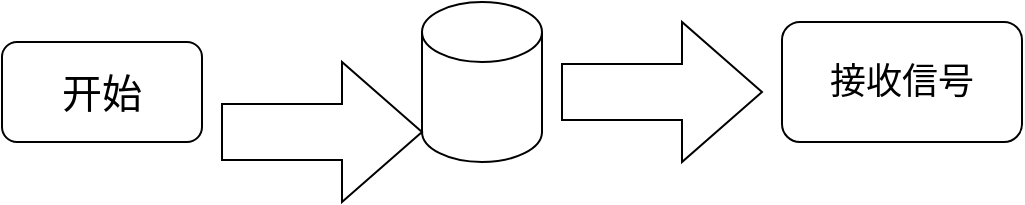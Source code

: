 <mxfile version="24.8.3">
  <diagram name="第 1 页" id="DJTR9RIW7RjRUOTSr0UA">
    <mxGraphModel dx="1194" dy="660" grid="1" gridSize="10" guides="1" tooltips="1" connect="1" arrows="1" fold="1" page="1" pageScale="1" pageWidth="827" pageHeight="1169" math="0" shadow="0">
      <root>
        <mxCell id="0" />
        <mxCell id="1" parent="0" />
        <mxCell id="P_8utI7oJRzgSjE-ICU--1" value="&lt;font style=&quot;font-size: 20px;&quot;&gt;开始&lt;/font&gt;" style="rounded=1;whiteSpace=wrap;html=1;" parent="1" vertex="1">
          <mxGeometry x="100" y="240" width="100" height="50" as="geometry" />
        </mxCell>
        <mxCell id="P_8utI7oJRzgSjE-ICU--3" value="" style="shape=cylinder3;whiteSpace=wrap;html=1;boundedLbl=1;backgroundOutline=1;size=15;rounded=1;" parent="1" vertex="1">
          <mxGeometry x="310" y="220" width="60" height="80" as="geometry" />
        </mxCell>
        <mxCell id="P_8utI7oJRzgSjE-ICU--4" value="&lt;font style=&quot;font-size: 18px;&quot;&gt;接收信号&lt;/font&gt;" style="rounded=1;whiteSpace=wrap;html=1;" parent="1" vertex="1">
          <mxGeometry x="490" y="230" width="120" height="60" as="geometry" />
        </mxCell>
        <mxCell id="P_8utI7oJRzgSjE-ICU--7" value="" style="html=1;shadow=0;dashed=0;align=center;verticalAlign=middle;shape=mxgraph.arrows2.arrow;dy=0.6;dx=40;notch=0;rounded=1;" parent="1" vertex="1">
          <mxGeometry x="210" y="250" width="100" height="70" as="geometry" />
        </mxCell>
        <mxCell id="P_8utI7oJRzgSjE-ICU--8" value="" style="html=1;shadow=0;dashed=0;align=center;verticalAlign=middle;shape=mxgraph.arrows2.arrow;dy=0.6;dx=40;notch=0;rounded=1;" parent="1" vertex="1">
          <mxGeometry x="380" y="230" width="100" height="70" as="geometry" />
        </mxCell>
      </root>
    </mxGraphModel>
  </diagram>
</mxfile>
